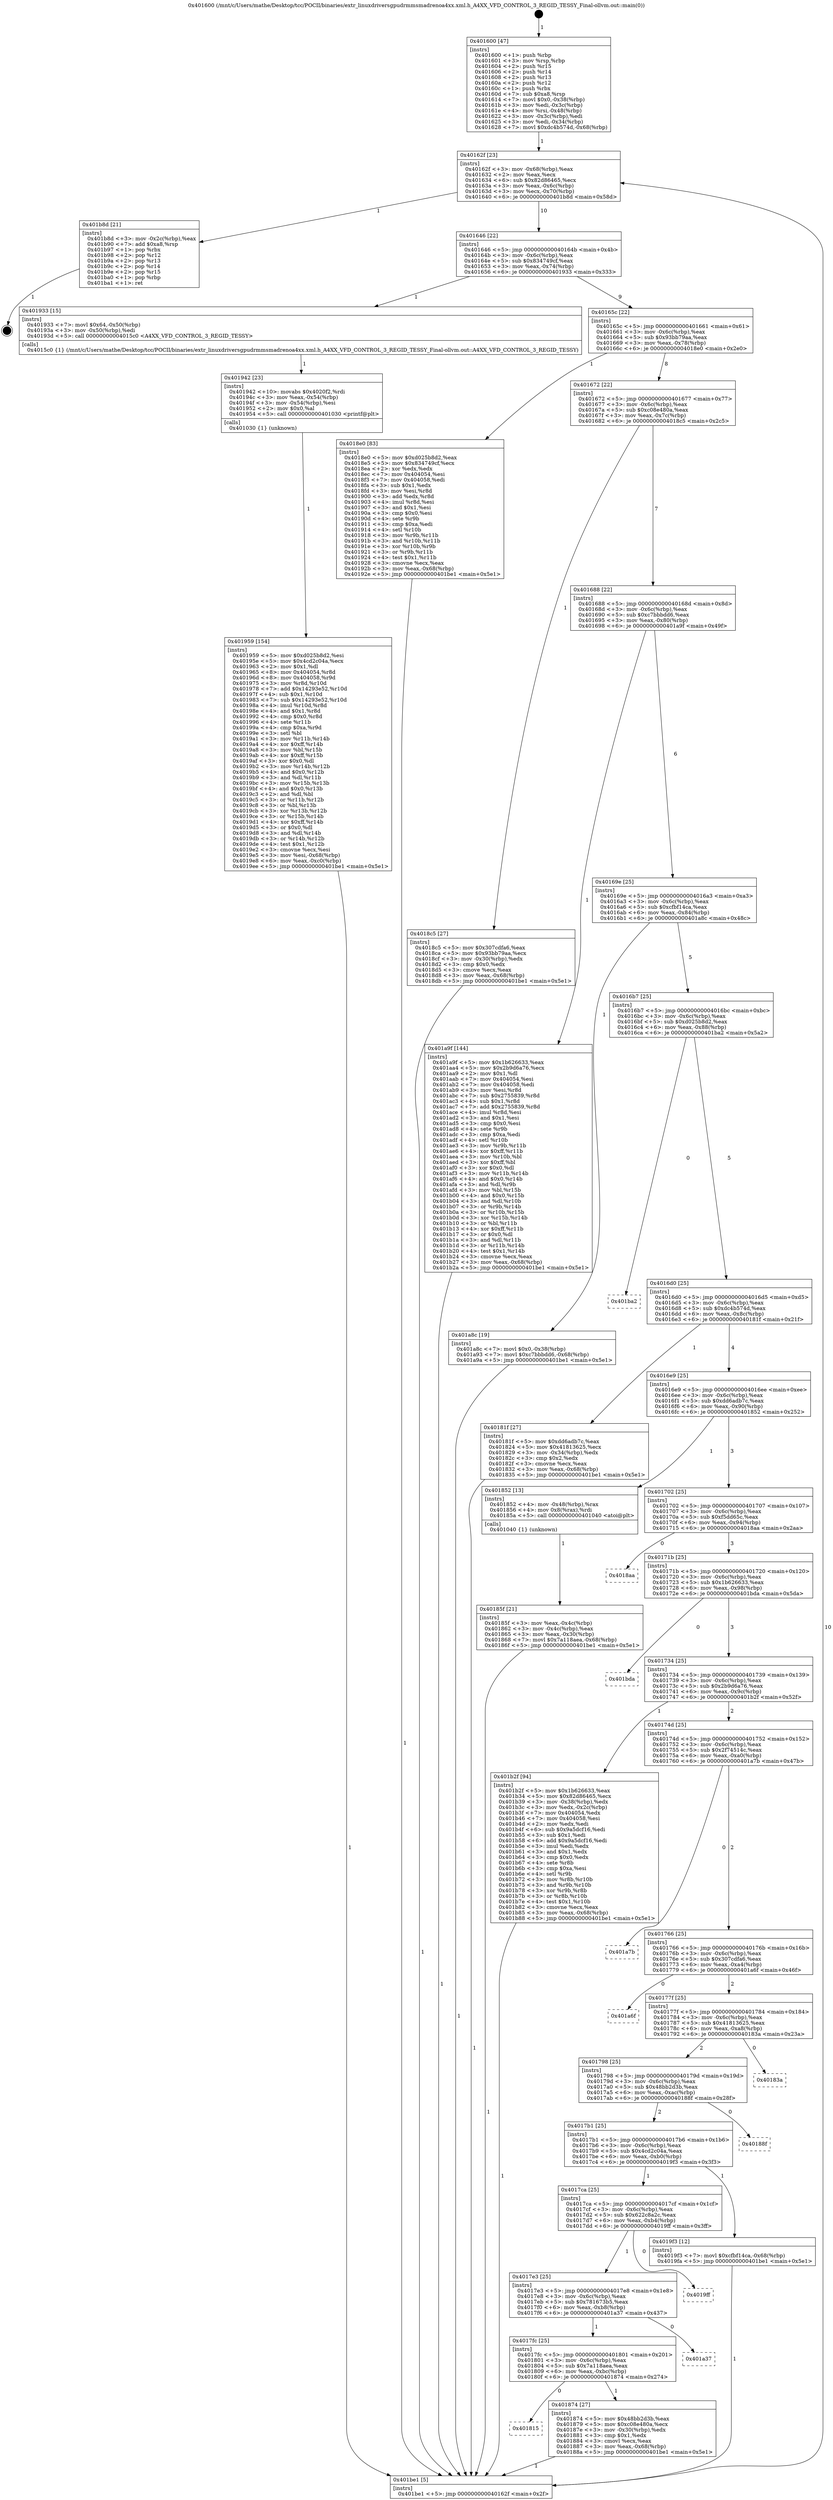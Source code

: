 digraph "0x401600" {
  label = "0x401600 (/mnt/c/Users/mathe/Desktop/tcc/POCII/binaries/extr_linuxdriversgpudrmmsmadrenoa4xx.xml.h_A4XX_VFD_CONTROL_3_REGID_TESSY_Final-ollvm.out::main(0))"
  labelloc = "t"
  node[shape=record]

  Entry [label="",width=0.3,height=0.3,shape=circle,fillcolor=black,style=filled]
  "0x40162f" [label="{
     0x40162f [23]\l
     | [instrs]\l
     &nbsp;&nbsp;0x40162f \<+3\>: mov -0x68(%rbp),%eax\l
     &nbsp;&nbsp;0x401632 \<+2\>: mov %eax,%ecx\l
     &nbsp;&nbsp;0x401634 \<+6\>: sub $0x82d86465,%ecx\l
     &nbsp;&nbsp;0x40163a \<+3\>: mov %eax,-0x6c(%rbp)\l
     &nbsp;&nbsp;0x40163d \<+3\>: mov %ecx,-0x70(%rbp)\l
     &nbsp;&nbsp;0x401640 \<+6\>: je 0000000000401b8d \<main+0x58d\>\l
  }"]
  "0x401b8d" [label="{
     0x401b8d [21]\l
     | [instrs]\l
     &nbsp;&nbsp;0x401b8d \<+3\>: mov -0x2c(%rbp),%eax\l
     &nbsp;&nbsp;0x401b90 \<+7\>: add $0xa8,%rsp\l
     &nbsp;&nbsp;0x401b97 \<+1\>: pop %rbx\l
     &nbsp;&nbsp;0x401b98 \<+2\>: pop %r12\l
     &nbsp;&nbsp;0x401b9a \<+2\>: pop %r13\l
     &nbsp;&nbsp;0x401b9c \<+2\>: pop %r14\l
     &nbsp;&nbsp;0x401b9e \<+2\>: pop %r15\l
     &nbsp;&nbsp;0x401ba0 \<+1\>: pop %rbp\l
     &nbsp;&nbsp;0x401ba1 \<+1\>: ret\l
  }"]
  "0x401646" [label="{
     0x401646 [22]\l
     | [instrs]\l
     &nbsp;&nbsp;0x401646 \<+5\>: jmp 000000000040164b \<main+0x4b\>\l
     &nbsp;&nbsp;0x40164b \<+3\>: mov -0x6c(%rbp),%eax\l
     &nbsp;&nbsp;0x40164e \<+5\>: sub $0x834749cf,%eax\l
     &nbsp;&nbsp;0x401653 \<+3\>: mov %eax,-0x74(%rbp)\l
     &nbsp;&nbsp;0x401656 \<+6\>: je 0000000000401933 \<main+0x333\>\l
  }"]
  Exit [label="",width=0.3,height=0.3,shape=circle,fillcolor=black,style=filled,peripheries=2]
  "0x401933" [label="{
     0x401933 [15]\l
     | [instrs]\l
     &nbsp;&nbsp;0x401933 \<+7\>: movl $0x64,-0x50(%rbp)\l
     &nbsp;&nbsp;0x40193a \<+3\>: mov -0x50(%rbp),%edi\l
     &nbsp;&nbsp;0x40193d \<+5\>: call 00000000004015c0 \<A4XX_VFD_CONTROL_3_REGID_TESSY\>\l
     | [calls]\l
     &nbsp;&nbsp;0x4015c0 \{1\} (/mnt/c/Users/mathe/Desktop/tcc/POCII/binaries/extr_linuxdriversgpudrmmsmadrenoa4xx.xml.h_A4XX_VFD_CONTROL_3_REGID_TESSY_Final-ollvm.out::A4XX_VFD_CONTROL_3_REGID_TESSY)\l
  }"]
  "0x40165c" [label="{
     0x40165c [22]\l
     | [instrs]\l
     &nbsp;&nbsp;0x40165c \<+5\>: jmp 0000000000401661 \<main+0x61\>\l
     &nbsp;&nbsp;0x401661 \<+3\>: mov -0x6c(%rbp),%eax\l
     &nbsp;&nbsp;0x401664 \<+5\>: sub $0x93bb79aa,%eax\l
     &nbsp;&nbsp;0x401669 \<+3\>: mov %eax,-0x78(%rbp)\l
     &nbsp;&nbsp;0x40166c \<+6\>: je 00000000004018e0 \<main+0x2e0\>\l
  }"]
  "0x401959" [label="{
     0x401959 [154]\l
     | [instrs]\l
     &nbsp;&nbsp;0x401959 \<+5\>: mov $0xd025b8d2,%esi\l
     &nbsp;&nbsp;0x40195e \<+5\>: mov $0x4cd2c04a,%ecx\l
     &nbsp;&nbsp;0x401963 \<+2\>: mov $0x1,%dl\l
     &nbsp;&nbsp;0x401965 \<+8\>: mov 0x404054,%r8d\l
     &nbsp;&nbsp;0x40196d \<+8\>: mov 0x404058,%r9d\l
     &nbsp;&nbsp;0x401975 \<+3\>: mov %r8d,%r10d\l
     &nbsp;&nbsp;0x401978 \<+7\>: add $0x14293e52,%r10d\l
     &nbsp;&nbsp;0x40197f \<+4\>: sub $0x1,%r10d\l
     &nbsp;&nbsp;0x401983 \<+7\>: sub $0x14293e52,%r10d\l
     &nbsp;&nbsp;0x40198a \<+4\>: imul %r10d,%r8d\l
     &nbsp;&nbsp;0x40198e \<+4\>: and $0x1,%r8d\l
     &nbsp;&nbsp;0x401992 \<+4\>: cmp $0x0,%r8d\l
     &nbsp;&nbsp;0x401996 \<+4\>: sete %r11b\l
     &nbsp;&nbsp;0x40199a \<+4\>: cmp $0xa,%r9d\l
     &nbsp;&nbsp;0x40199e \<+3\>: setl %bl\l
     &nbsp;&nbsp;0x4019a1 \<+3\>: mov %r11b,%r14b\l
     &nbsp;&nbsp;0x4019a4 \<+4\>: xor $0xff,%r14b\l
     &nbsp;&nbsp;0x4019a8 \<+3\>: mov %bl,%r15b\l
     &nbsp;&nbsp;0x4019ab \<+4\>: xor $0xff,%r15b\l
     &nbsp;&nbsp;0x4019af \<+3\>: xor $0x0,%dl\l
     &nbsp;&nbsp;0x4019b2 \<+3\>: mov %r14b,%r12b\l
     &nbsp;&nbsp;0x4019b5 \<+4\>: and $0x0,%r12b\l
     &nbsp;&nbsp;0x4019b9 \<+3\>: and %dl,%r11b\l
     &nbsp;&nbsp;0x4019bc \<+3\>: mov %r15b,%r13b\l
     &nbsp;&nbsp;0x4019bf \<+4\>: and $0x0,%r13b\l
     &nbsp;&nbsp;0x4019c3 \<+2\>: and %dl,%bl\l
     &nbsp;&nbsp;0x4019c5 \<+3\>: or %r11b,%r12b\l
     &nbsp;&nbsp;0x4019c8 \<+3\>: or %bl,%r13b\l
     &nbsp;&nbsp;0x4019cb \<+3\>: xor %r13b,%r12b\l
     &nbsp;&nbsp;0x4019ce \<+3\>: or %r15b,%r14b\l
     &nbsp;&nbsp;0x4019d1 \<+4\>: xor $0xff,%r14b\l
     &nbsp;&nbsp;0x4019d5 \<+3\>: or $0x0,%dl\l
     &nbsp;&nbsp;0x4019d8 \<+3\>: and %dl,%r14b\l
     &nbsp;&nbsp;0x4019db \<+3\>: or %r14b,%r12b\l
     &nbsp;&nbsp;0x4019de \<+4\>: test $0x1,%r12b\l
     &nbsp;&nbsp;0x4019e2 \<+3\>: cmovne %ecx,%esi\l
     &nbsp;&nbsp;0x4019e5 \<+3\>: mov %esi,-0x68(%rbp)\l
     &nbsp;&nbsp;0x4019e8 \<+6\>: mov %eax,-0xc0(%rbp)\l
     &nbsp;&nbsp;0x4019ee \<+5\>: jmp 0000000000401be1 \<main+0x5e1\>\l
  }"]
  "0x4018e0" [label="{
     0x4018e0 [83]\l
     | [instrs]\l
     &nbsp;&nbsp;0x4018e0 \<+5\>: mov $0xd025b8d2,%eax\l
     &nbsp;&nbsp;0x4018e5 \<+5\>: mov $0x834749cf,%ecx\l
     &nbsp;&nbsp;0x4018ea \<+2\>: xor %edx,%edx\l
     &nbsp;&nbsp;0x4018ec \<+7\>: mov 0x404054,%esi\l
     &nbsp;&nbsp;0x4018f3 \<+7\>: mov 0x404058,%edi\l
     &nbsp;&nbsp;0x4018fa \<+3\>: sub $0x1,%edx\l
     &nbsp;&nbsp;0x4018fd \<+3\>: mov %esi,%r8d\l
     &nbsp;&nbsp;0x401900 \<+3\>: add %edx,%r8d\l
     &nbsp;&nbsp;0x401903 \<+4\>: imul %r8d,%esi\l
     &nbsp;&nbsp;0x401907 \<+3\>: and $0x1,%esi\l
     &nbsp;&nbsp;0x40190a \<+3\>: cmp $0x0,%esi\l
     &nbsp;&nbsp;0x40190d \<+4\>: sete %r9b\l
     &nbsp;&nbsp;0x401911 \<+3\>: cmp $0xa,%edi\l
     &nbsp;&nbsp;0x401914 \<+4\>: setl %r10b\l
     &nbsp;&nbsp;0x401918 \<+3\>: mov %r9b,%r11b\l
     &nbsp;&nbsp;0x40191b \<+3\>: and %r10b,%r11b\l
     &nbsp;&nbsp;0x40191e \<+3\>: xor %r10b,%r9b\l
     &nbsp;&nbsp;0x401921 \<+3\>: or %r9b,%r11b\l
     &nbsp;&nbsp;0x401924 \<+4\>: test $0x1,%r11b\l
     &nbsp;&nbsp;0x401928 \<+3\>: cmovne %ecx,%eax\l
     &nbsp;&nbsp;0x40192b \<+3\>: mov %eax,-0x68(%rbp)\l
     &nbsp;&nbsp;0x40192e \<+5\>: jmp 0000000000401be1 \<main+0x5e1\>\l
  }"]
  "0x401672" [label="{
     0x401672 [22]\l
     | [instrs]\l
     &nbsp;&nbsp;0x401672 \<+5\>: jmp 0000000000401677 \<main+0x77\>\l
     &nbsp;&nbsp;0x401677 \<+3\>: mov -0x6c(%rbp),%eax\l
     &nbsp;&nbsp;0x40167a \<+5\>: sub $0xc08e480a,%eax\l
     &nbsp;&nbsp;0x40167f \<+3\>: mov %eax,-0x7c(%rbp)\l
     &nbsp;&nbsp;0x401682 \<+6\>: je 00000000004018c5 \<main+0x2c5\>\l
  }"]
  "0x401942" [label="{
     0x401942 [23]\l
     | [instrs]\l
     &nbsp;&nbsp;0x401942 \<+10\>: movabs $0x4020f2,%rdi\l
     &nbsp;&nbsp;0x40194c \<+3\>: mov %eax,-0x54(%rbp)\l
     &nbsp;&nbsp;0x40194f \<+3\>: mov -0x54(%rbp),%esi\l
     &nbsp;&nbsp;0x401952 \<+2\>: mov $0x0,%al\l
     &nbsp;&nbsp;0x401954 \<+5\>: call 0000000000401030 \<printf@plt\>\l
     | [calls]\l
     &nbsp;&nbsp;0x401030 \{1\} (unknown)\l
  }"]
  "0x4018c5" [label="{
     0x4018c5 [27]\l
     | [instrs]\l
     &nbsp;&nbsp;0x4018c5 \<+5\>: mov $0x307cdfa6,%eax\l
     &nbsp;&nbsp;0x4018ca \<+5\>: mov $0x93bb79aa,%ecx\l
     &nbsp;&nbsp;0x4018cf \<+3\>: mov -0x30(%rbp),%edx\l
     &nbsp;&nbsp;0x4018d2 \<+3\>: cmp $0x0,%edx\l
     &nbsp;&nbsp;0x4018d5 \<+3\>: cmove %ecx,%eax\l
     &nbsp;&nbsp;0x4018d8 \<+3\>: mov %eax,-0x68(%rbp)\l
     &nbsp;&nbsp;0x4018db \<+5\>: jmp 0000000000401be1 \<main+0x5e1\>\l
  }"]
  "0x401688" [label="{
     0x401688 [22]\l
     | [instrs]\l
     &nbsp;&nbsp;0x401688 \<+5\>: jmp 000000000040168d \<main+0x8d\>\l
     &nbsp;&nbsp;0x40168d \<+3\>: mov -0x6c(%rbp),%eax\l
     &nbsp;&nbsp;0x401690 \<+5\>: sub $0xc7bbbdd6,%eax\l
     &nbsp;&nbsp;0x401695 \<+3\>: mov %eax,-0x80(%rbp)\l
     &nbsp;&nbsp;0x401698 \<+6\>: je 0000000000401a9f \<main+0x49f\>\l
  }"]
  "0x401815" [label="{
     0x401815\l
  }", style=dashed]
  "0x401a9f" [label="{
     0x401a9f [144]\l
     | [instrs]\l
     &nbsp;&nbsp;0x401a9f \<+5\>: mov $0x1b626633,%eax\l
     &nbsp;&nbsp;0x401aa4 \<+5\>: mov $0x2b9d6a76,%ecx\l
     &nbsp;&nbsp;0x401aa9 \<+2\>: mov $0x1,%dl\l
     &nbsp;&nbsp;0x401aab \<+7\>: mov 0x404054,%esi\l
     &nbsp;&nbsp;0x401ab2 \<+7\>: mov 0x404058,%edi\l
     &nbsp;&nbsp;0x401ab9 \<+3\>: mov %esi,%r8d\l
     &nbsp;&nbsp;0x401abc \<+7\>: sub $0x2755839,%r8d\l
     &nbsp;&nbsp;0x401ac3 \<+4\>: sub $0x1,%r8d\l
     &nbsp;&nbsp;0x401ac7 \<+7\>: add $0x2755839,%r8d\l
     &nbsp;&nbsp;0x401ace \<+4\>: imul %r8d,%esi\l
     &nbsp;&nbsp;0x401ad2 \<+3\>: and $0x1,%esi\l
     &nbsp;&nbsp;0x401ad5 \<+3\>: cmp $0x0,%esi\l
     &nbsp;&nbsp;0x401ad8 \<+4\>: sete %r9b\l
     &nbsp;&nbsp;0x401adc \<+3\>: cmp $0xa,%edi\l
     &nbsp;&nbsp;0x401adf \<+4\>: setl %r10b\l
     &nbsp;&nbsp;0x401ae3 \<+3\>: mov %r9b,%r11b\l
     &nbsp;&nbsp;0x401ae6 \<+4\>: xor $0xff,%r11b\l
     &nbsp;&nbsp;0x401aea \<+3\>: mov %r10b,%bl\l
     &nbsp;&nbsp;0x401aed \<+3\>: xor $0xff,%bl\l
     &nbsp;&nbsp;0x401af0 \<+3\>: xor $0x0,%dl\l
     &nbsp;&nbsp;0x401af3 \<+3\>: mov %r11b,%r14b\l
     &nbsp;&nbsp;0x401af6 \<+4\>: and $0x0,%r14b\l
     &nbsp;&nbsp;0x401afa \<+3\>: and %dl,%r9b\l
     &nbsp;&nbsp;0x401afd \<+3\>: mov %bl,%r15b\l
     &nbsp;&nbsp;0x401b00 \<+4\>: and $0x0,%r15b\l
     &nbsp;&nbsp;0x401b04 \<+3\>: and %dl,%r10b\l
     &nbsp;&nbsp;0x401b07 \<+3\>: or %r9b,%r14b\l
     &nbsp;&nbsp;0x401b0a \<+3\>: or %r10b,%r15b\l
     &nbsp;&nbsp;0x401b0d \<+3\>: xor %r15b,%r14b\l
     &nbsp;&nbsp;0x401b10 \<+3\>: or %bl,%r11b\l
     &nbsp;&nbsp;0x401b13 \<+4\>: xor $0xff,%r11b\l
     &nbsp;&nbsp;0x401b17 \<+3\>: or $0x0,%dl\l
     &nbsp;&nbsp;0x401b1a \<+3\>: and %dl,%r11b\l
     &nbsp;&nbsp;0x401b1d \<+3\>: or %r11b,%r14b\l
     &nbsp;&nbsp;0x401b20 \<+4\>: test $0x1,%r14b\l
     &nbsp;&nbsp;0x401b24 \<+3\>: cmovne %ecx,%eax\l
     &nbsp;&nbsp;0x401b27 \<+3\>: mov %eax,-0x68(%rbp)\l
     &nbsp;&nbsp;0x401b2a \<+5\>: jmp 0000000000401be1 \<main+0x5e1\>\l
  }"]
  "0x40169e" [label="{
     0x40169e [25]\l
     | [instrs]\l
     &nbsp;&nbsp;0x40169e \<+5\>: jmp 00000000004016a3 \<main+0xa3\>\l
     &nbsp;&nbsp;0x4016a3 \<+3\>: mov -0x6c(%rbp),%eax\l
     &nbsp;&nbsp;0x4016a6 \<+5\>: sub $0xcfbf14ca,%eax\l
     &nbsp;&nbsp;0x4016ab \<+6\>: mov %eax,-0x84(%rbp)\l
     &nbsp;&nbsp;0x4016b1 \<+6\>: je 0000000000401a8c \<main+0x48c\>\l
  }"]
  "0x401874" [label="{
     0x401874 [27]\l
     | [instrs]\l
     &nbsp;&nbsp;0x401874 \<+5\>: mov $0x48bb2d3b,%eax\l
     &nbsp;&nbsp;0x401879 \<+5\>: mov $0xc08e480a,%ecx\l
     &nbsp;&nbsp;0x40187e \<+3\>: mov -0x30(%rbp),%edx\l
     &nbsp;&nbsp;0x401881 \<+3\>: cmp $0x1,%edx\l
     &nbsp;&nbsp;0x401884 \<+3\>: cmovl %ecx,%eax\l
     &nbsp;&nbsp;0x401887 \<+3\>: mov %eax,-0x68(%rbp)\l
     &nbsp;&nbsp;0x40188a \<+5\>: jmp 0000000000401be1 \<main+0x5e1\>\l
  }"]
  "0x401a8c" [label="{
     0x401a8c [19]\l
     | [instrs]\l
     &nbsp;&nbsp;0x401a8c \<+7\>: movl $0x0,-0x38(%rbp)\l
     &nbsp;&nbsp;0x401a93 \<+7\>: movl $0xc7bbbdd6,-0x68(%rbp)\l
     &nbsp;&nbsp;0x401a9a \<+5\>: jmp 0000000000401be1 \<main+0x5e1\>\l
  }"]
  "0x4016b7" [label="{
     0x4016b7 [25]\l
     | [instrs]\l
     &nbsp;&nbsp;0x4016b7 \<+5\>: jmp 00000000004016bc \<main+0xbc\>\l
     &nbsp;&nbsp;0x4016bc \<+3\>: mov -0x6c(%rbp),%eax\l
     &nbsp;&nbsp;0x4016bf \<+5\>: sub $0xd025b8d2,%eax\l
     &nbsp;&nbsp;0x4016c4 \<+6\>: mov %eax,-0x88(%rbp)\l
     &nbsp;&nbsp;0x4016ca \<+6\>: je 0000000000401ba2 \<main+0x5a2\>\l
  }"]
  "0x4017fc" [label="{
     0x4017fc [25]\l
     | [instrs]\l
     &nbsp;&nbsp;0x4017fc \<+5\>: jmp 0000000000401801 \<main+0x201\>\l
     &nbsp;&nbsp;0x401801 \<+3\>: mov -0x6c(%rbp),%eax\l
     &nbsp;&nbsp;0x401804 \<+5\>: sub $0x7a118aea,%eax\l
     &nbsp;&nbsp;0x401809 \<+6\>: mov %eax,-0xbc(%rbp)\l
     &nbsp;&nbsp;0x40180f \<+6\>: je 0000000000401874 \<main+0x274\>\l
  }"]
  "0x401ba2" [label="{
     0x401ba2\l
  }", style=dashed]
  "0x4016d0" [label="{
     0x4016d0 [25]\l
     | [instrs]\l
     &nbsp;&nbsp;0x4016d0 \<+5\>: jmp 00000000004016d5 \<main+0xd5\>\l
     &nbsp;&nbsp;0x4016d5 \<+3\>: mov -0x6c(%rbp),%eax\l
     &nbsp;&nbsp;0x4016d8 \<+5\>: sub $0xdc4b574d,%eax\l
     &nbsp;&nbsp;0x4016dd \<+6\>: mov %eax,-0x8c(%rbp)\l
     &nbsp;&nbsp;0x4016e3 \<+6\>: je 000000000040181f \<main+0x21f\>\l
  }"]
  "0x401a37" [label="{
     0x401a37\l
  }", style=dashed]
  "0x40181f" [label="{
     0x40181f [27]\l
     | [instrs]\l
     &nbsp;&nbsp;0x40181f \<+5\>: mov $0xdd6adb7c,%eax\l
     &nbsp;&nbsp;0x401824 \<+5\>: mov $0x41813625,%ecx\l
     &nbsp;&nbsp;0x401829 \<+3\>: mov -0x34(%rbp),%edx\l
     &nbsp;&nbsp;0x40182c \<+3\>: cmp $0x2,%edx\l
     &nbsp;&nbsp;0x40182f \<+3\>: cmovne %ecx,%eax\l
     &nbsp;&nbsp;0x401832 \<+3\>: mov %eax,-0x68(%rbp)\l
     &nbsp;&nbsp;0x401835 \<+5\>: jmp 0000000000401be1 \<main+0x5e1\>\l
  }"]
  "0x4016e9" [label="{
     0x4016e9 [25]\l
     | [instrs]\l
     &nbsp;&nbsp;0x4016e9 \<+5\>: jmp 00000000004016ee \<main+0xee\>\l
     &nbsp;&nbsp;0x4016ee \<+3\>: mov -0x6c(%rbp),%eax\l
     &nbsp;&nbsp;0x4016f1 \<+5\>: sub $0xdd6adb7c,%eax\l
     &nbsp;&nbsp;0x4016f6 \<+6\>: mov %eax,-0x90(%rbp)\l
     &nbsp;&nbsp;0x4016fc \<+6\>: je 0000000000401852 \<main+0x252\>\l
  }"]
  "0x401be1" [label="{
     0x401be1 [5]\l
     | [instrs]\l
     &nbsp;&nbsp;0x401be1 \<+5\>: jmp 000000000040162f \<main+0x2f\>\l
  }"]
  "0x401600" [label="{
     0x401600 [47]\l
     | [instrs]\l
     &nbsp;&nbsp;0x401600 \<+1\>: push %rbp\l
     &nbsp;&nbsp;0x401601 \<+3\>: mov %rsp,%rbp\l
     &nbsp;&nbsp;0x401604 \<+2\>: push %r15\l
     &nbsp;&nbsp;0x401606 \<+2\>: push %r14\l
     &nbsp;&nbsp;0x401608 \<+2\>: push %r13\l
     &nbsp;&nbsp;0x40160a \<+2\>: push %r12\l
     &nbsp;&nbsp;0x40160c \<+1\>: push %rbx\l
     &nbsp;&nbsp;0x40160d \<+7\>: sub $0xa8,%rsp\l
     &nbsp;&nbsp;0x401614 \<+7\>: movl $0x0,-0x38(%rbp)\l
     &nbsp;&nbsp;0x40161b \<+3\>: mov %edi,-0x3c(%rbp)\l
     &nbsp;&nbsp;0x40161e \<+4\>: mov %rsi,-0x48(%rbp)\l
     &nbsp;&nbsp;0x401622 \<+3\>: mov -0x3c(%rbp),%edi\l
     &nbsp;&nbsp;0x401625 \<+3\>: mov %edi,-0x34(%rbp)\l
     &nbsp;&nbsp;0x401628 \<+7\>: movl $0xdc4b574d,-0x68(%rbp)\l
  }"]
  "0x4017e3" [label="{
     0x4017e3 [25]\l
     | [instrs]\l
     &nbsp;&nbsp;0x4017e3 \<+5\>: jmp 00000000004017e8 \<main+0x1e8\>\l
     &nbsp;&nbsp;0x4017e8 \<+3\>: mov -0x6c(%rbp),%eax\l
     &nbsp;&nbsp;0x4017eb \<+5\>: sub $0x781673b5,%eax\l
     &nbsp;&nbsp;0x4017f0 \<+6\>: mov %eax,-0xb8(%rbp)\l
     &nbsp;&nbsp;0x4017f6 \<+6\>: je 0000000000401a37 \<main+0x437\>\l
  }"]
  "0x401852" [label="{
     0x401852 [13]\l
     | [instrs]\l
     &nbsp;&nbsp;0x401852 \<+4\>: mov -0x48(%rbp),%rax\l
     &nbsp;&nbsp;0x401856 \<+4\>: mov 0x8(%rax),%rdi\l
     &nbsp;&nbsp;0x40185a \<+5\>: call 0000000000401040 \<atoi@plt\>\l
     | [calls]\l
     &nbsp;&nbsp;0x401040 \{1\} (unknown)\l
  }"]
  "0x401702" [label="{
     0x401702 [25]\l
     | [instrs]\l
     &nbsp;&nbsp;0x401702 \<+5\>: jmp 0000000000401707 \<main+0x107\>\l
     &nbsp;&nbsp;0x401707 \<+3\>: mov -0x6c(%rbp),%eax\l
     &nbsp;&nbsp;0x40170a \<+5\>: sub $0xf5dd65c,%eax\l
     &nbsp;&nbsp;0x40170f \<+6\>: mov %eax,-0x94(%rbp)\l
     &nbsp;&nbsp;0x401715 \<+6\>: je 00000000004018aa \<main+0x2aa\>\l
  }"]
  "0x40185f" [label="{
     0x40185f [21]\l
     | [instrs]\l
     &nbsp;&nbsp;0x40185f \<+3\>: mov %eax,-0x4c(%rbp)\l
     &nbsp;&nbsp;0x401862 \<+3\>: mov -0x4c(%rbp),%eax\l
     &nbsp;&nbsp;0x401865 \<+3\>: mov %eax,-0x30(%rbp)\l
     &nbsp;&nbsp;0x401868 \<+7\>: movl $0x7a118aea,-0x68(%rbp)\l
     &nbsp;&nbsp;0x40186f \<+5\>: jmp 0000000000401be1 \<main+0x5e1\>\l
  }"]
  "0x4019ff" [label="{
     0x4019ff\l
  }", style=dashed]
  "0x4018aa" [label="{
     0x4018aa\l
  }", style=dashed]
  "0x40171b" [label="{
     0x40171b [25]\l
     | [instrs]\l
     &nbsp;&nbsp;0x40171b \<+5\>: jmp 0000000000401720 \<main+0x120\>\l
     &nbsp;&nbsp;0x401720 \<+3\>: mov -0x6c(%rbp),%eax\l
     &nbsp;&nbsp;0x401723 \<+5\>: sub $0x1b626633,%eax\l
     &nbsp;&nbsp;0x401728 \<+6\>: mov %eax,-0x98(%rbp)\l
     &nbsp;&nbsp;0x40172e \<+6\>: je 0000000000401bda \<main+0x5da\>\l
  }"]
  "0x4017ca" [label="{
     0x4017ca [25]\l
     | [instrs]\l
     &nbsp;&nbsp;0x4017ca \<+5\>: jmp 00000000004017cf \<main+0x1cf\>\l
     &nbsp;&nbsp;0x4017cf \<+3\>: mov -0x6c(%rbp),%eax\l
     &nbsp;&nbsp;0x4017d2 \<+5\>: sub $0x622c8a2c,%eax\l
     &nbsp;&nbsp;0x4017d7 \<+6\>: mov %eax,-0xb4(%rbp)\l
     &nbsp;&nbsp;0x4017dd \<+6\>: je 00000000004019ff \<main+0x3ff\>\l
  }"]
  "0x401bda" [label="{
     0x401bda\l
  }", style=dashed]
  "0x401734" [label="{
     0x401734 [25]\l
     | [instrs]\l
     &nbsp;&nbsp;0x401734 \<+5\>: jmp 0000000000401739 \<main+0x139\>\l
     &nbsp;&nbsp;0x401739 \<+3\>: mov -0x6c(%rbp),%eax\l
     &nbsp;&nbsp;0x40173c \<+5\>: sub $0x2b9d6a76,%eax\l
     &nbsp;&nbsp;0x401741 \<+6\>: mov %eax,-0x9c(%rbp)\l
     &nbsp;&nbsp;0x401747 \<+6\>: je 0000000000401b2f \<main+0x52f\>\l
  }"]
  "0x4019f3" [label="{
     0x4019f3 [12]\l
     | [instrs]\l
     &nbsp;&nbsp;0x4019f3 \<+7\>: movl $0xcfbf14ca,-0x68(%rbp)\l
     &nbsp;&nbsp;0x4019fa \<+5\>: jmp 0000000000401be1 \<main+0x5e1\>\l
  }"]
  "0x401b2f" [label="{
     0x401b2f [94]\l
     | [instrs]\l
     &nbsp;&nbsp;0x401b2f \<+5\>: mov $0x1b626633,%eax\l
     &nbsp;&nbsp;0x401b34 \<+5\>: mov $0x82d86465,%ecx\l
     &nbsp;&nbsp;0x401b39 \<+3\>: mov -0x38(%rbp),%edx\l
     &nbsp;&nbsp;0x401b3c \<+3\>: mov %edx,-0x2c(%rbp)\l
     &nbsp;&nbsp;0x401b3f \<+7\>: mov 0x404054,%edx\l
     &nbsp;&nbsp;0x401b46 \<+7\>: mov 0x404058,%esi\l
     &nbsp;&nbsp;0x401b4d \<+2\>: mov %edx,%edi\l
     &nbsp;&nbsp;0x401b4f \<+6\>: sub $0x9a5dcf16,%edi\l
     &nbsp;&nbsp;0x401b55 \<+3\>: sub $0x1,%edi\l
     &nbsp;&nbsp;0x401b58 \<+6\>: add $0x9a5dcf16,%edi\l
     &nbsp;&nbsp;0x401b5e \<+3\>: imul %edi,%edx\l
     &nbsp;&nbsp;0x401b61 \<+3\>: and $0x1,%edx\l
     &nbsp;&nbsp;0x401b64 \<+3\>: cmp $0x0,%edx\l
     &nbsp;&nbsp;0x401b67 \<+4\>: sete %r8b\l
     &nbsp;&nbsp;0x401b6b \<+3\>: cmp $0xa,%esi\l
     &nbsp;&nbsp;0x401b6e \<+4\>: setl %r9b\l
     &nbsp;&nbsp;0x401b72 \<+3\>: mov %r8b,%r10b\l
     &nbsp;&nbsp;0x401b75 \<+3\>: and %r9b,%r10b\l
     &nbsp;&nbsp;0x401b78 \<+3\>: xor %r9b,%r8b\l
     &nbsp;&nbsp;0x401b7b \<+3\>: or %r8b,%r10b\l
     &nbsp;&nbsp;0x401b7e \<+4\>: test $0x1,%r10b\l
     &nbsp;&nbsp;0x401b82 \<+3\>: cmovne %ecx,%eax\l
     &nbsp;&nbsp;0x401b85 \<+3\>: mov %eax,-0x68(%rbp)\l
     &nbsp;&nbsp;0x401b88 \<+5\>: jmp 0000000000401be1 \<main+0x5e1\>\l
  }"]
  "0x40174d" [label="{
     0x40174d [25]\l
     | [instrs]\l
     &nbsp;&nbsp;0x40174d \<+5\>: jmp 0000000000401752 \<main+0x152\>\l
     &nbsp;&nbsp;0x401752 \<+3\>: mov -0x6c(%rbp),%eax\l
     &nbsp;&nbsp;0x401755 \<+5\>: sub $0x2f74514c,%eax\l
     &nbsp;&nbsp;0x40175a \<+6\>: mov %eax,-0xa0(%rbp)\l
     &nbsp;&nbsp;0x401760 \<+6\>: je 0000000000401a7b \<main+0x47b\>\l
  }"]
  "0x4017b1" [label="{
     0x4017b1 [25]\l
     | [instrs]\l
     &nbsp;&nbsp;0x4017b1 \<+5\>: jmp 00000000004017b6 \<main+0x1b6\>\l
     &nbsp;&nbsp;0x4017b6 \<+3\>: mov -0x6c(%rbp),%eax\l
     &nbsp;&nbsp;0x4017b9 \<+5\>: sub $0x4cd2c04a,%eax\l
     &nbsp;&nbsp;0x4017be \<+6\>: mov %eax,-0xb0(%rbp)\l
     &nbsp;&nbsp;0x4017c4 \<+6\>: je 00000000004019f3 \<main+0x3f3\>\l
  }"]
  "0x401a7b" [label="{
     0x401a7b\l
  }", style=dashed]
  "0x401766" [label="{
     0x401766 [25]\l
     | [instrs]\l
     &nbsp;&nbsp;0x401766 \<+5\>: jmp 000000000040176b \<main+0x16b\>\l
     &nbsp;&nbsp;0x40176b \<+3\>: mov -0x6c(%rbp),%eax\l
     &nbsp;&nbsp;0x40176e \<+5\>: sub $0x307cdfa6,%eax\l
     &nbsp;&nbsp;0x401773 \<+6\>: mov %eax,-0xa4(%rbp)\l
     &nbsp;&nbsp;0x401779 \<+6\>: je 0000000000401a6f \<main+0x46f\>\l
  }"]
  "0x40188f" [label="{
     0x40188f\l
  }", style=dashed]
  "0x401a6f" [label="{
     0x401a6f\l
  }", style=dashed]
  "0x40177f" [label="{
     0x40177f [25]\l
     | [instrs]\l
     &nbsp;&nbsp;0x40177f \<+5\>: jmp 0000000000401784 \<main+0x184\>\l
     &nbsp;&nbsp;0x401784 \<+3\>: mov -0x6c(%rbp),%eax\l
     &nbsp;&nbsp;0x401787 \<+5\>: sub $0x41813625,%eax\l
     &nbsp;&nbsp;0x40178c \<+6\>: mov %eax,-0xa8(%rbp)\l
     &nbsp;&nbsp;0x401792 \<+6\>: je 000000000040183a \<main+0x23a\>\l
  }"]
  "0x401798" [label="{
     0x401798 [25]\l
     | [instrs]\l
     &nbsp;&nbsp;0x401798 \<+5\>: jmp 000000000040179d \<main+0x19d\>\l
     &nbsp;&nbsp;0x40179d \<+3\>: mov -0x6c(%rbp),%eax\l
     &nbsp;&nbsp;0x4017a0 \<+5\>: sub $0x48bb2d3b,%eax\l
     &nbsp;&nbsp;0x4017a5 \<+6\>: mov %eax,-0xac(%rbp)\l
     &nbsp;&nbsp;0x4017ab \<+6\>: je 000000000040188f \<main+0x28f\>\l
  }"]
  "0x40183a" [label="{
     0x40183a\l
  }", style=dashed]
  Entry -> "0x401600" [label=" 1"]
  "0x40162f" -> "0x401b8d" [label=" 1"]
  "0x40162f" -> "0x401646" [label=" 10"]
  "0x401b8d" -> Exit [label=" 1"]
  "0x401646" -> "0x401933" [label=" 1"]
  "0x401646" -> "0x40165c" [label=" 9"]
  "0x401b2f" -> "0x401be1" [label=" 1"]
  "0x40165c" -> "0x4018e0" [label=" 1"]
  "0x40165c" -> "0x401672" [label=" 8"]
  "0x401a9f" -> "0x401be1" [label=" 1"]
  "0x401672" -> "0x4018c5" [label=" 1"]
  "0x401672" -> "0x401688" [label=" 7"]
  "0x401a8c" -> "0x401be1" [label=" 1"]
  "0x401688" -> "0x401a9f" [label=" 1"]
  "0x401688" -> "0x40169e" [label=" 6"]
  "0x4019f3" -> "0x401be1" [label=" 1"]
  "0x40169e" -> "0x401a8c" [label=" 1"]
  "0x40169e" -> "0x4016b7" [label=" 5"]
  "0x401959" -> "0x401be1" [label=" 1"]
  "0x4016b7" -> "0x401ba2" [label=" 0"]
  "0x4016b7" -> "0x4016d0" [label=" 5"]
  "0x401933" -> "0x401942" [label=" 1"]
  "0x4016d0" -> "0x40181f" [label=" 1"]
  "0x4016d0" -> "0x4016e9" [label=" 4"]
  "0x40181f" -> "0x401be1" [label=" 1"]
  "0x401600" -> "0x40162f" [label=" 1"]
  "0x401be1" -> "0x40162f" [label=" 10"]
  "0x4018e0" -> "0x401be1" [label=" 1"]
  "0x4016e9" -> "0x401852" [label=" 1"]
  "0x4016e9" -> "0x401702" [label=" 3"]
  "0x401852" -> "0x40185f" [label=" 1"]
  "0x40185f" -> "0x401be1" [label=" 1"]
  "0x401874" -> "0x401be1" [label=" 1"]
  "0x401702" -> "0x4018aa" [label=" 0"]
  "0x401702" -> "0x40171b" [label=" 3"]
  "0x4017fc" -> "0x401815" [label=" 0"]
  "0x40171b" -> "0x401bda" [label=" 0"]
  "0x40171b" -> "0x401734" [label=" 3"]
  "0x401942" -> "0x401959" [label=" 1"]
  "0x401734" -> "0x401b2f" [label=" 1"]
  "0x401734" -> "0x40174d" [label=" 2"]
  "0x4017e3" -> "0x4017fc" [label=" 1"]
  "0x40174d" -> "0x401a7b" [label=" 0"]
  "0x40174d" -> "0x401766" [label=" 2"]
  "0x4018c5" -> "0x401be1" [label=" 1"]
  "0x401766" -> "0x401a6f" [label=" 0"]
  "0x401766" -> "0x40177f" [label=" 2"]
  "0x4017ca" -> "0x4017e3" [label=" 1"]
  "0x40177f" -> "0x40183a" [label=" 0"]
  "0x40177f" -> "0x401798" [label=" 2"]
  "0x4017ca" -> "0x4019ff" [label=" 0"]
  "0x401798" -> "0x40188f" [label=" 0"]
  "0x401798" -> "0x4017b1" [label=" 2"]
  "0x4017e3" -> "0x401a37" [label=" 0"]
  "0x4017b1" -> "0x4019f3" [label=" 1"]
  "0x4017b1" -> "0x4017ca" [label=" 1"]
  "0x4017fc" -> "0x401874" [label=" 1"]
}
